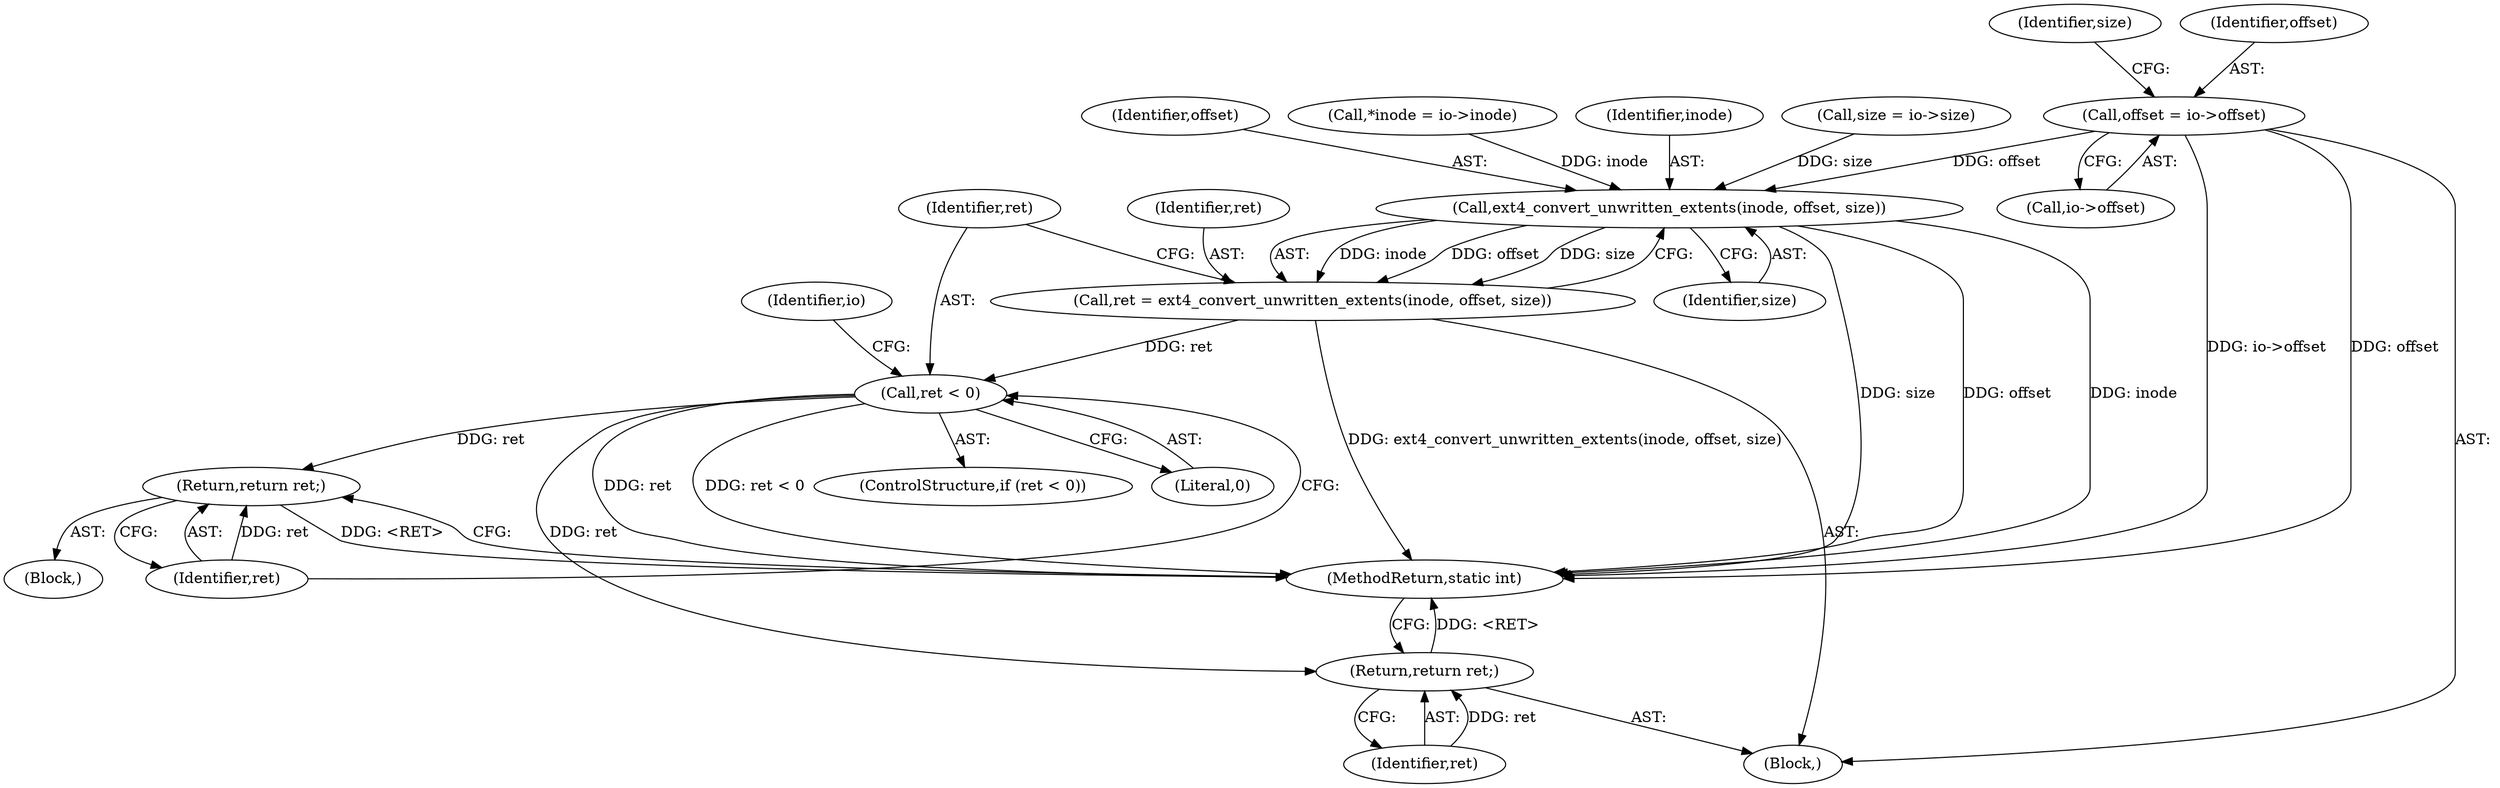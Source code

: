digraph "0_linux_744692dc059845b2a3022119871846e74d4f6e11_4@pointer" {
"1000111" [label="(Call,offset = io->offset)"];
"1000160" [label="(Call,ext4_convert_unwritten_extents(inode, offset, size))"];
"1000158" [label="(Call,ret = ext4_convert_unwritten_extents(inode, offset, size))"];
"1000165" [label="(Call,ret < 0)"];
"1000169" [label="(Return,return ret;)"];
"1000176" [label="(Return,return ret;)"];
"1000158" [label="(Call,ret = ext4_convert_unwritten_extents(inode, offset, size))"];
"1000169" [label="(Return,return ret;)"];
"1000163" [label="(Identifier,size)"];
"1000113" [label="(Call,io->offset)"];
"1000178" [label="(MethodReturn,static int)"];
"1000177" [label="(Identifier,ret)"];
"1000118" [label="(Identifier,size)"];
"1000162" [label="(Identifier,offset)"];
"1000111" [label="(Call,offset = io->offset)"];
"1000165" [label="(Call,ret < 0)"];
"1000168" [label="(Block,)"];
"1000105" [label="(Call,*inode = io->inode)"];
"1000159" [label="(Identifier,ret)"];
"1000173" [label="(Identifier,io)"];
"1000103" [label="(Block,)"];
"1000170" [label="(Identifier,ret)"];
"1000161" [label="(Identifier,inode)"];
"1000166" [label="(Identifier,ret)"];
"1000117" [label="(Call,size = io->size)"];
"1000164" [label="(ControlStructure,if (ret < 0))"];
"1000176" [label="(Return,return ret;)"];
"1000160" [label="(Call,ext4_convert_unwritten_extents(inode, offset, size))"];
"1000112" [label="(Identifier,offset)"];
"1000167" [label="(Literal,0)"];
"1000111" -> "1000103"  [label="AST: "];
"1000111" -> "1000113"  [label="CFG: "];
"1000112" -> "1000111"  [label="AST: "];
"1000113" -> "1000111"  [label="AST: "];
"1000118" -> "1000111"  [label="CFG: "];
"1000111" -> "1000178"  [label="DDG: io->offset"];
"1000111" -> "1000178"  [label="DDG: offset"];
"1000111" -> "1000160"  [label="DDG: offset"];
"1000160" -> "1000158"  [label="AST: "];
"1000160" -> "1000163"  [label="CFG: "];
"1000161" -> "1000160"  [label="AST: "];
"1000162" -> "1000160"  [label="AST: "];
"1000163" -> "1000160"  [label="AST: "];
"1000158" -> "1000160"  [label="CFG: "];
"1000160" -> "1000178"  [label="DDG: size"];
"1000160" -> "1000178"  [label="DDG: offset"];
"1000160" -> "1000178"  [label="DDG: inode"];
"1000160" -> "1000158"  [label="DDG: inode"];
"1000160" -> "1000158"  [label="DDG: offset"];
"1000160" -> "1000158"  [label="DDG: size"];
"1000105" -> "1000160"  [label="DDG: inode"];
"1000117" -> "1000160"  [label="DDG: size"];
"1000158" -> "1000103"  [label="AST: "];
"1000159" -> "1000158"  [label="AST: "];
"1000166" -> "1000158"  [label="CFG: "];
"1000158" -> "1000178"  [label="DDG: ext4_convert_unwritten_extents(inode, offset, size)"];
"1000158" -> "1000165"  [label="DDG: ret"];
"1000165" -> "1000164"  [label="AST: "];
"1000165" -> "1000167"  [label="CFG: "];
"1000166" -> "1000165"  [label="AST: "];
"1000167" -> "1000165"  [label="AST: "];
"1000170" -> "1000165"  [label="CFG: "];
"1000173" -> "1000165"  [label="CFG: "];
"1000165" -> "1000178"  [label="DDG: ret"];
"1000165" -> "1000178"  [label="DDG: ret < 0"];
"1000165" -> "1000169"  [label="DDG: ret"];
"1000165" -> "1000176"  [label="DDG: ret"];
"1000169" -> "1000168"  [label="AST: "];
"1000169" -> "1000170"  [label="CFG: "];
"1000170" -> "1000169"  [label="AST: "];
"1000178" -> "1000169"  [label="CFG: "];
"1000169" -> "1000178"  [label="DDG: <RET>"];
"1000170" -> "1000169"  [label="DDG: ret"];
"1000176" -> "1000103"  [label="AST: "];
"1000176" -> "1000177"  [label="CFG: "];
"1000177" -> "1000176"  [label="AST: "];
"1000178" -> "1000176"  [label="CFG: "];
"1000176" -> "1000178"  [label="DDG: <RET>"];
"1000177" -> "1000176"  [label="DDG: ret"];
}
